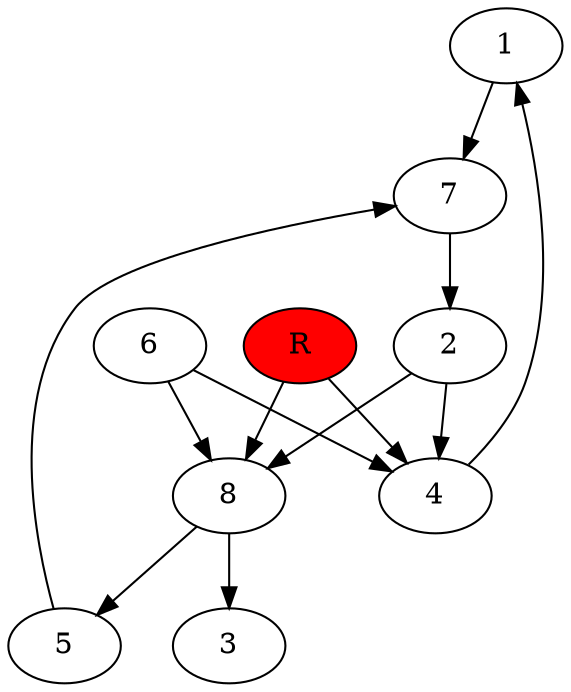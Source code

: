digraph prb63202 {
	1
	2
	3
	4
	5
	6
	7
	8
	R [fillcolor="#ff0000" style=filled]
	1 -> 7
	2 -> 4
	2 -> 8
	4 -> 1
	5 -> 7
	6 -> 4
	6 -> 8
	7 -> 2
	8 -> 3
	8 -> 5
	R -> 4
	R -> 8
}
